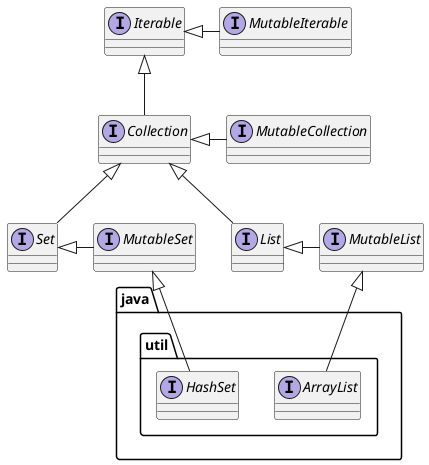 @startuml
skinparam backgroundColor transparent

interface Iterable
interface Collection
interface Set
interface List

interface MutableIterable
interface MutableCollection
interface MutableSet
interface MutableList

interface java.util.ArrayList
interface java.util.HashSet


Iterable <|-right- MutableIterable
Iterable <|-- Collection
Collection <|-right- MutableCollection
Collection <|-- Set
Collection <|-- List
Set <|-right- MutableSet
List <|-right- MutableList
MutableList <|-- java.util.ArrayList
MutableSet <|-- java.util.HashSet

@enduml